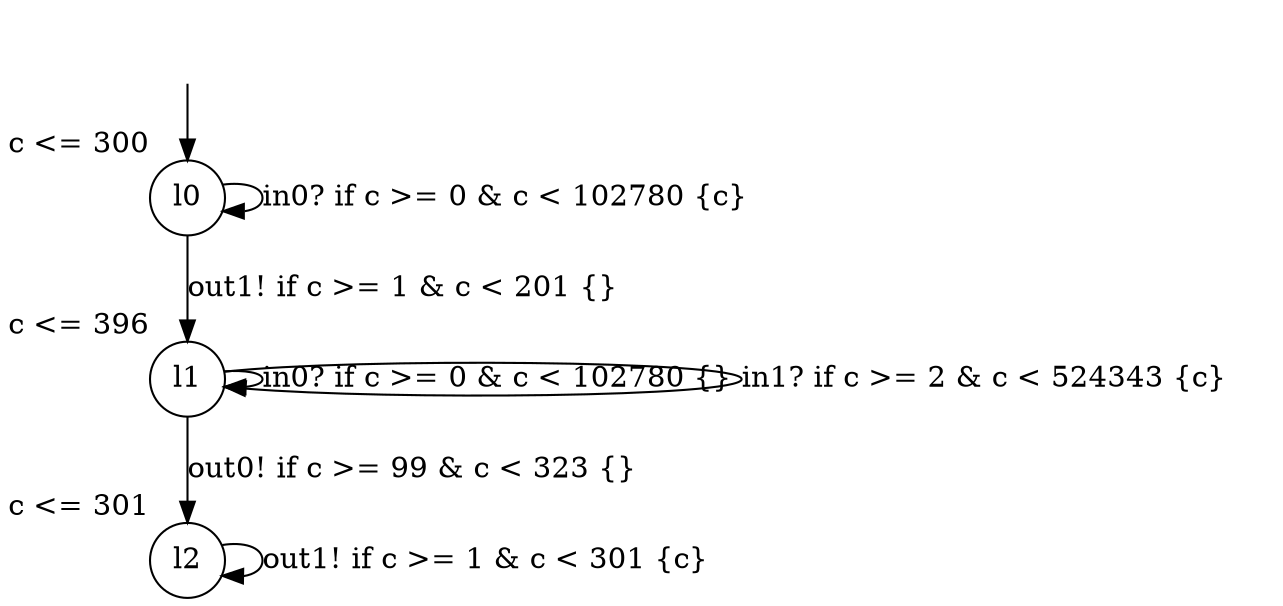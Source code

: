 digraph g {
__start0 [label="" shape="none"];
l0 [shape="circle" margin=0 label="l0", xlabel="c <= 300"];
l1 [shape="circle" margin=0 label="l1", xlabel="c <= 396"];
l2 [shape="circle" margin=0 label="l2", xlabel="c <= 301"];
l0 -> l1 [label="out1! if c >= 1 & c < 201 {} "];
l0 -> l0 [label="in0? if c >= 0 & c < 102780 {c} "];
l1 -> l1 [label="in0? if c >= 0 & c < 102780 {} "];
l1 -> l1 [label="in1? if c >= 2 & c < 524343 {c} "];
l1 -> l2 [label="out0! if c >= 99 & c < 323 {} "];
l2 -> l2 [label="out1! if c >= 1 & c < 301 {c} "];
__start0 -> l0;
}
